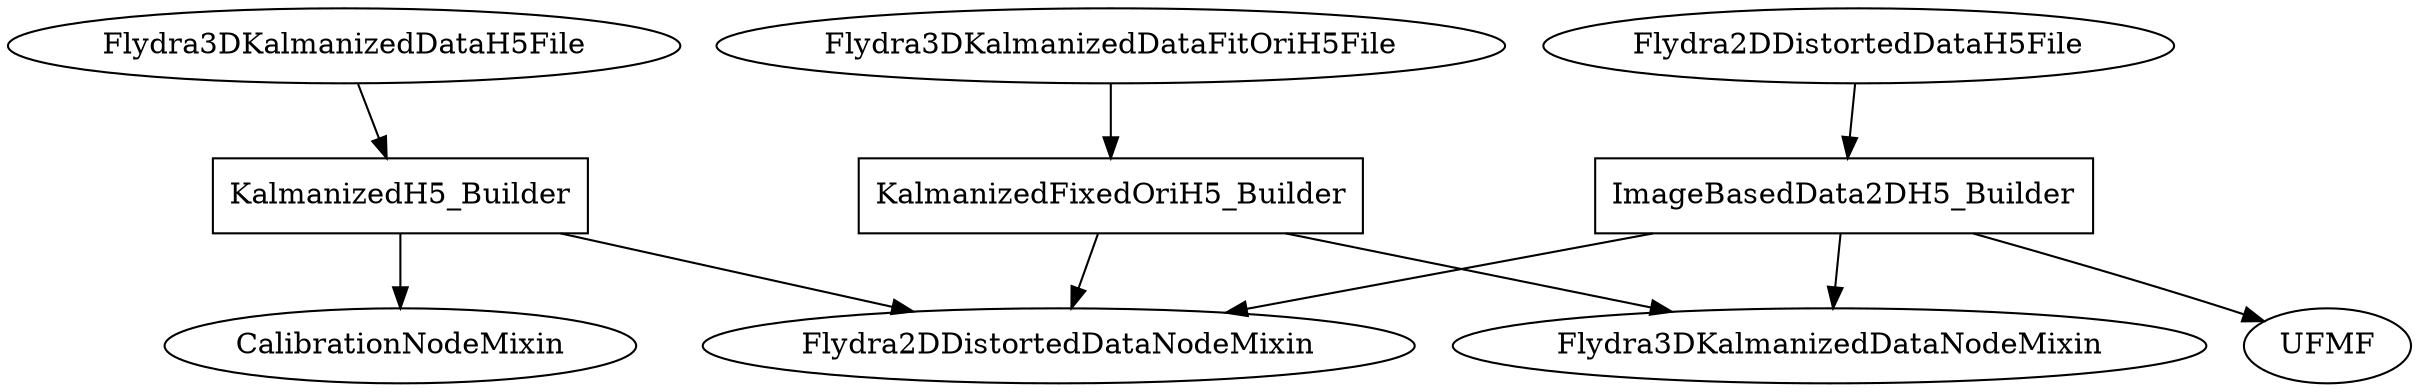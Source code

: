 digraph G {
  ImageBasedData2DH5_Builder -> UFMF;
  ImageBasedData2DH5_Builder -> Flydra2DDistortedDataNodeMixin;
  ImageBasedData2DH5_Builder -> Flydra3DKalmanizedDataNodeMixin;
  ImageBasedData2DH5_Builder [shape=box];
  Flydra2DDistortedDataH5File -> ImageBasedData2DH5_Builder;

  KalmanizedH5_Builder -> CalibrationNodeMixin;
  KalmanizedH5_Builder -> Flydra2DDistortedDataNodeMixin;
  KalmanizedH5_Builder [shape=box];
  Flydra3DKalmanizedDataH5File -> KalmanizedH5_Builder;

  KalmanizedFixedOriH5_Builder -> Flydra3DKalmanizedDataNodeMixin;
  KalmanizedFixedOriH5_Builder -> Flydra2DDistortedDataNodeMixin;
  KalmanizedFixedOriH5_Builder [shape=box];
  Flydra3DKalmanizedDataFitOriH5File -> KalmanizedFixedOriH5_Builder;
  }